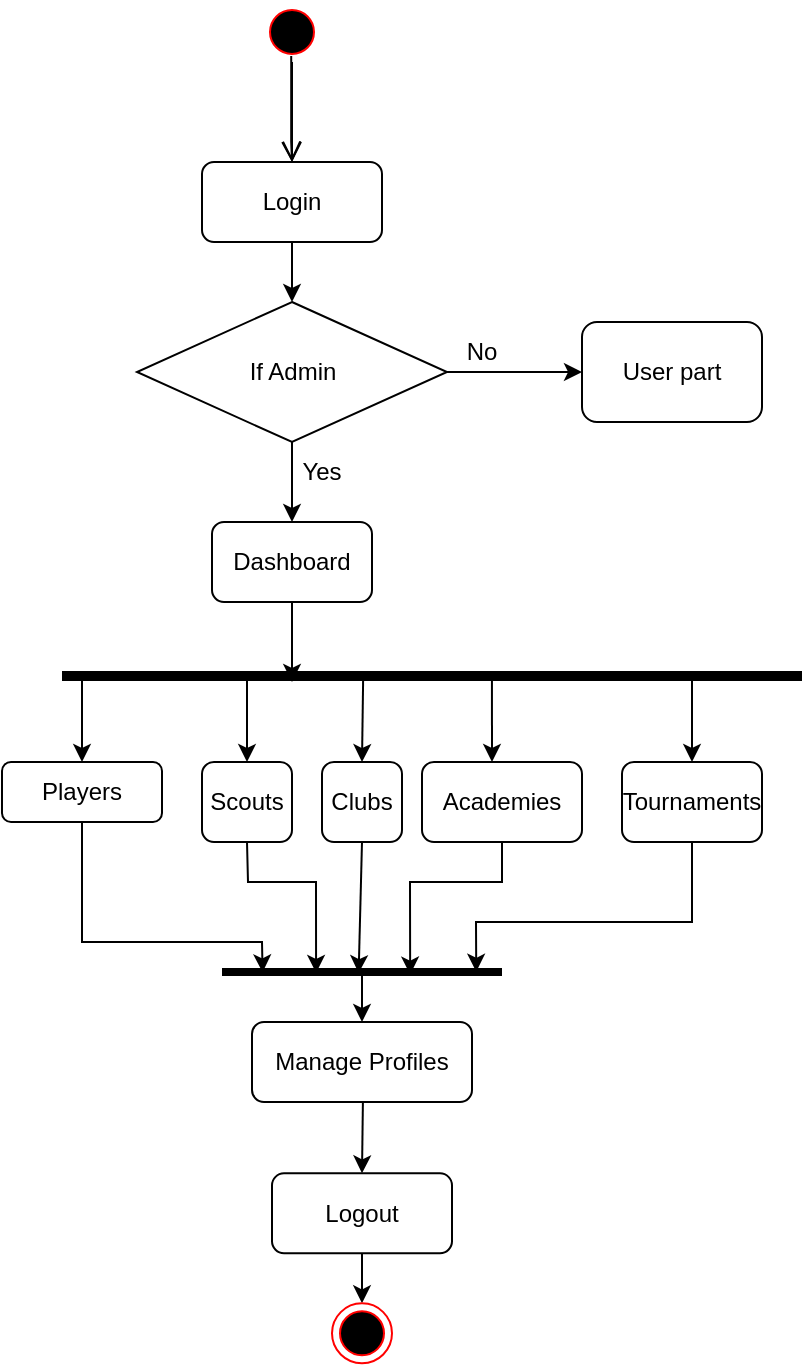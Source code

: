 <mxfile version="20.6.0" type="github">
  <diagram id="UdVXalaIFyV3JvYgVIU5" name="Page-1">
    <mxGraphModel dx="1424" dy="827" grid="1" gridSize="10" guides="1" tooltips="1" connect="1" arrows="1" fold="1" page="1" pageScale="1" pageWidth="827" pageHeight="1169" math="0" shadow="0">
      <root>
        <mxCell id="0" />
        <mxCell id="1" parent="0" />
        <mxCell id="X-x3WmzN7NNkeGSFywyI-3" value="Login" style="rounded=1;whiteSpace=wrap;html=1;fillColor=#FFFFFF;strokeWidth=1;" parent="1" vertex="1">
          <mxGeometry x="250" y="190" width="90" height="40" as="geometry" />
        </mxCell>
        <mxCell id="X-x3WmzN7NNkeGSFywyI-4" value="" style="ellipse;html=1;shape=startState;fillColor=#000000;strokeColor=#ff0000;strokeWidth=1;" parent="1" vertex="1">
          <mxGeometry x="280" y="110" width="30" height="30" as="geometry" />
        </mxCell>
        <mxCell id="X-x3WmzN7NNkeGSFywyI-5" value="" style="edgeStyle=orthogonalEdgeStyle;html=1;verticalAlign=bottom;endArrow=open;endSize=8;strokeColor=#000000;rounded=0;strokeWidth=1;" parent="1" source="X-x3WmzN7NNkeGSFywyI-4" edge="1">
          <mxGeometry relative="1" as="geometry">
            <mxPoint x="295" y="190" as="targetPoint" />
          </mxGeometry>
        </mxCell>
        <mxCell id="X-x3WmzN7NNkeGSFywyI-8" value="" style="endArrow=classic;html=1;rounded=0;strokeColor=#000000;exitX=0.5;exitY=1;exitDx=0;exitDy=0;strokeWidth=1;" parent="1" source="X-x3WmzN7NNkeGSFywyI-3" target="X-x3WmzN7NNkeGSFywyI-9" edge="1">
          <mxGeometry width="50" height="50" relative="1" as="geometry">
            <mxPoint x="300" y="340" as="sourcePoint" />
            <mxPoint x="295" y="290" as="targetPoint" />
          </mxGeometry>
        </mxCell>
        <mxCell id="X-x3WmzN7NNkeGSFywyI-15" style="edgeStyle=orthogonalEdgeStyle;rounded=0;orthogonalLoop=1;jettySize=auto;html=1;strokeColor=#000000;strokeWidth=1;" parent="1" source="X-x3WmzN7NNkeGSFywyI-9" edge="1">
          <mxGeometry relative="1" as="geometry">
            <mxPoint x="295" y="370" as="targetPoint" />
          </mxGeometry>
        </mxCell>
        <mxCell id="X-x3WmzN7NNkeGSFywyI-9" value="If Admin" style="rhombus;whiteSpace=wrap;html=1;fillColor=#FFFFFF;strokeWidth=1;" parent="1" vertex="1">
          <mxGeometry x="217.5" y="260" width="155" height="70" as="geometry" />
        </mxCell>
        <mxCell id="X-x3WmzN7NNkeGSFywyI-10" value="" style="endArrow=classic;html=1;rounded=0;strokeColor=#000000;exitX=1;exitY=0.5;exitDx=0;exitDy=0;strokeWidth=1;" parent="1" source="X-x3WmzN7NNkeGSFywyI-9" edge="1">
          <mxGeometry width="50" height="50" relative="1" as="geometry">
            <mxPoint x="530" y="340" as="sourcePoint" />
            <mxPoint x="440" y="295" as="targetPoint" />
          </mxGeometry>
        </mxCell>
        <mxCell id="X-x3WmzN7NNkeGSFywyI-11" value="No" style="text;html=1;strokeColor=none;fillColor=none;align=center;verticalAlign=middle;whiteSpace=wrap;rounded=0;strokeWidth=1;" parent="1" vertex="1">
          <mxGeometry x="360" y="270" width="60" height="30" as="geometry" />
        </mxCell>
        <mxCell id="X-x3WmzN7NNkeGSFywyI-12" value="Yes" style="text;html=1;strokeColor=none;fillColor=none;align=center;verticalAlign=middle;whiteSpace=wrap;rounded=0;strokeWidth=1;" parent="1" vertex="1">
          <mxGeometry x="280" y="330" width="60" height="30" as="geometry" />
        </mxCell>
        <mxCell id="X-x3WmzN7NNkeGSFywyI-17" value="User part" style="rounded=1;whiteSpace=wrap;html=1;fillColor=#FFFFFF;strokeWidth=1;" parent="1" vertex="1">
          <mxGeometry x="440" y="270" width="90" height="50" as="geometry" />
        </mxCell>
        <mxCell id="X-x3WmzN7NNkeGSFywyI-18" value="Dashboard" style="rounded=1;whiteSpace=wrap;html=1;fillColor=#FFFFFF;strokeWidth=1;" parent="1" vertex="1">
          <mxGeometry x="255" y="370" width="80" height="40" as="geometry" />
        </mxCell>
        <mxCell id="X-x3WmzN7NNkeGSFywyI-19" value="" style="edgeStyle=orthogonalEdgeStyle;html=1;verticalAlign=bottom;endArrow=open;endSize=8;strokeColor=#000000;rounded=0;strokeWidth=1;exitX=0.487;exitY=0.902;exitDx=0;exitDy=0;exitPerimeter=0;" parent="1" source="X-x3WmzN7NNkeGSFywyI-4" edge="1">
          <mxGeometry relative="1" as="geometry">
            <mxPoint x="295" y="190" as="targetPoint" />
            <mxPoint x="295" y="140" as="sourcePoint" />
            <Array as="points">
              <mxPoint x="295" y="180" />
              <mxPoint x="295" y="180" />
            </Array>
          </mxGeometry>
        </mxCell>
        <mxCell id="X-x3WmzN7NNkeGSFywyI-21" value="" style="endArrow=classic;html=1;rounded=0;strokeColor=#000000;exitX=0.5;exitY=1;exitDx=0;exitDy=0;strokeWidth=1;" parent="1" source="X-x3WmzN7NNkeGSFywyI-18" edge="1">
          <mxGeometry width="50" height="50" relative="1" as="geometry">
            <mxPoint x="300" y="540" as="sourcePoint" />
            <mxPoint x="295" y="450" as="targetPoint" />
          </mxGeometry>
        </mxCell>
        <mxCell id="X-x3WmzN7NNkeGSFywyI-22" value="" style="line;strokeWidth=5;fillColor=none;align=left;verticalAlign=middle;spacingTop=-1;spacingLeft=3;spacingRight=3;rotatable=0;labelPosition=right;points=[];portConstraint=eastwest;" parent="1" vertex="1">
          <mxGeometry x="180" y="445" width="370" height="4" as="geometry" />
        </mxCell>
        <mxCell id="X-x3WmzN7NNkeGSFywyI-24" value="" style="endArrow=classic;html=1;rounded=0;strokeColor=#000000;strokeWidth=1;exitX=0.027;exitY=0.393;exitDx=0;exitDy=0;exitPerimeter=0;" parent="1" edge="1" source="X-x3WmzN7NNkeGSFywyI-22">
          <mxGeometry width="50" height="50" relative="1" as="geometry">
            <mxPoint x="190" y="450" as="sourcePoint" />
            <mxPoint x="190" y="490" as="targetPoint" />
            <Array as="points" />
          </mxGeometry>
        </mxCell>
        <mxCell id="X-x3WmzN7NNkeGSFywyI-31" value="" style="endArrow=classic;html=1;rounded=0;strokeColor=#000000;entryX=0.5;entryY=0;entryDx=0;entryDy=0;strokeWidth=1;exitX=0.25;exitY=0.567;exitDx=0;exitDy=0;exitPerimeter=0;" parent="1" target="X-x3WmzN7NNkeGSFywyI-34" edge="1" source="X-x3WmzN7NNkeGSFywyI-22">
          <mxGeometry width="50" height="50" relative="1" as="geometry">
            <mxPoint x="272.25" y="445" as="sourcePoint" />
            <mxPoint x="272.75" y="490" as="targetPoint" />
          </mxGeometry>
        </mxCell>
        <mxCell id="X-x3WmzN7NNkeGSFywyI-32" value="Players" style="rounded=1;whiteSpace=wrap;html=1;strokeWidth=1;fillColor=#FFFFFF;" parent="1" vertex="1">
          <mxGeometry x="150" y="490" width="80" height="30" as="geometry" />
        </mxCell>
        <mxCell id="X-x3WmzN7NNkeGSFywyI-34" value="Scouts" style="rounded=1;whiteSpace=wrap;html=1;strokeWidth=1;fillColor=#FFFFFF;" parent="1" vertex="1">
          <mxGeometry x="250" y="490" width="45" height="40" as="geometry" />
        </mxCell>
        <mxCell id="X-x3WmzN7NNkeGSFywyI-36" value="Academies" style="rounded=1;whiteSpace=wrap;html=1;strokeWidth=1;fillColor=#FFFFFF;" parent="1" vertex="1">
          <mxGeometry x="360" y="490" width="80" height="40" as="geometry" />
        </mxCell>
        <mxCell id="X-x3WmzN7NNkeGSFywyI-37" value="" style="endArrow=classic;html=1;rounded=0;strokeColor=#000000;strokeWidth=1;exitX=0.581;exitY=0.568;exitDx=0;exitDy=0;exitPerimeter=0;" parent="1" edge="1" source="X-x3WmzN7NNkeGSFywyI-22">
          <mxGeometry width="50" height="50" relative="1" as="geometry">
            <mxPoint x="395" y="450" as="sourcePoint" />
            <mxPoint x="395" y="490" as="targetPoint" />
          </mxGeometry>
        </mxCell>
        <mxCell id="X-x3WmzN7NNkeGSFywyI-38" value="" style="line;strokeWidth=4;fillColor=none;align=left;verticalAlign=middle;spacingTop=-1;spacingLeft=3;spacingRight=3;rotatable=0;labelPosition=right;points=[];portConstraint=eastwest;" parent="1" vertex="1">
          <mxGeometry x="260" y="590" width="140" height="10" as="geometry" />
        </mxCell>
        <mxCell id="X-x3WmzN7NNkeGSFywyI-49" value="Tournaments" style="rounded=1;whiteSpace=wrap;html=1;strokeWidth=1;fillColor=#FFFFFF;" parent="1" vertex="1">
          <mxGeometry x="460" y="490" width="70" height="40" as="geometry" />
        </mxCell>
        <mxCell id="X-x3WmzN7NNkeGSFywyI-50" value="" style="endArrow=classic;html=1;rounded=0;strokeColor=#000000;entryX=0.5;entryY=0;entryDx=0;entryDy=0;strokeWidth=1;" parent="1" target="X-x3WmzN7NNkeGSFywyI-49" edge="1">
          <mxGeometry width="50" height="50" relative="1" as="geometry">
            <mxPoint x="495" y="447" as="sourcePoint" />
            <mxPoint x="405" y="500" as="targetPoint" />
          </mxGeometry>
        </mxCell>
        <mxCell id="X-x3WmzN7NNkeGSFywyI-72" value="Clubs" style="rounded=1;whiteSpace=wrap;html=1;strokeWidth=1;fillColor=#FFFFFF;" parent="1" vertex="1">
          <mxGeometry x="310" y="490" width="40" height="40" as="geometry" />
        </mxCell>
        <mxCell id="X-x3WmzN7NNkeGSFywyI-73" value="" style="endArrow=classic;html=1;rounded=0;strokeColor=#000000;strokeWidth=1;exitX=0.407;exitY=0.46;exitDx=0;exitDy=0;exitPerimeter=0;" parent="1" edge="1" source="X-x3WmzN7NNkeGSFywyI-22">
          <mxGeometry width="50" height="50" relative="1" as="geometry">
            <mxPoint x="329.75" y="449" as="sourcePoint" />
            <mxPoint x="330" y="490" as="targetPoint" />
          </mxGeometry>
        </mxCell>
        <mxCell id="X-x3WmzN7NNkeGSFywyI-83" value="Logout" style="rounded=1;whiteSpace=wrap;html=1;strokeWidth=1;fillColor=#FFFFFF;" parent="1" vertex="1">
          <mxGeometry x="285" y="695.67" width="90" height="40" as="geometry" />
        </mxCell>
        <mxCell id="X-x3WmzN7NNkeGSFywyI-84" value="" style="endArrow=classic;html=1;rounded=0;strokeColor=#000000;strokeWidth=1;exitX=0.43;exitY=0.433;exitDx=0;exitDy=0;exitPerimeter=0;entryX=0.5;entryY=0;entryDx=0;entryDy=0;" parent="1" target="X-x3WmzN7NNkeGSFywyI-83" edge="1">
          <mxGeometry width="50" height="50" relative="1" as="geometry">
            <mxPoint x="330.45" y="660.0" as="sourcePoint" />
            <mxPoint x="470" y="665.67" as="targetPoint" />
          </mxGeometry>
        </mxCell>
        <mxCell id="X-x3WmzN7NNkeGSFywyI-85" value="" style="endArrow=classic;html=1;rounded=0;strokeColor=#000000;strokeWidth=1;exitX=0.5;exitY=1;exitDx=0;exitDy=0;" parent="1" source="X-x3WmzN7NNkeGSFywyI-83" target="X-x3WmzN7NNkeGSFywyI-86" edge="1">
          <mxGeometry width="50" height="50" relative="1" as="geometry">
            <mxPoint x="322.5" y="805.67" as="sourcePoint" />
            <mxPoint x="330" y="775.67" as="targetPoint" />
          </mxGeometry>
        </mxCell>
        <mxCell id="X-x3WmzN7NNkeGSFywyI-86" value="" style="ellipse;html=1;shape=endState;fillColor=#000000;strokeColor=#ff0000;strokeWidth=1;" parent="1" vertex="1">
          <mxGeometry x="315" y="760.67" width="30" height="30" as="geometry" />
        </mxCell>
        <mxCell id="tImJpin2luEkdLtu3oCp-4" value="Manage Profiles" style="rounded=1;whiteSpace=wrap;html=1;" vertex="1" parent="1">
          <mxGeometry x="275" y="620" width="110" height="40" as="geometry" />
        </mxCell>
        <mxCell id="tImJpin2luEkdLtu3oCp-5" value="" style="endArrow=classic;html=1;rounded=0;exitX=0.5;exitY=1;exitDx=0;exitDy=0;entryX=0.145;entryY=0.517;entryDx=0;entryDy=0;entryPerimeter=0;" edge="1" parent="1" source="X-x3WmzN7NNkeGSFywyI-32" target="X-x3WmzN7NNkeGSFywyI-38">
          <mxGeometry width="50" height="50" relative="1" as="geometry">
            <mxPoint x="190" y="560" as="sourcePoint" />
            <mxPoint x="240" y="510" as="targetPoint" />
            <Array as="points">
              <mxPoint x="190" y="580" />
              <mxPoint x="280" y="580" />
            </Array>
          </mxGeometry>
        </mxCell>
        <mxCell id="tImJpin2luEkdLtu3oCp-6" value="" style="endArrow=classic;html=1;rounded=0;exitX=0.5;exitY=1;exitDx=0;exitDy=0;entryX=0.336;entryY=0.544;entryDx=0;entryDy=0;entryPerimeter=0;" edge="1" parent="1" source="X-x3WmzN7NNkeGSFywyI-34" target="X-x3WmzN7NNkeGSFywyI-38">
          <mxGeometry width="50" height="50" relative="1" as="geometry">
            <mxPoint x="330" y="600" as="sourcePoint" />
            <mxPoint x="380" y="550" as="targetPoint" />
            <Array as="points">
              <mxPoint x="273" y="550" />
              <mxPoint x="307" y="550" />
            </Array>
          </mxGeometry>
        </mxCell>
        <mxCell id="tImJpin2luEkdLtu3oCp-7" value="" style="endArrow=classic;html=1;rounded=0;exitX=0.5;exitY=1;exitDx=0;exitDy=0;entryX=0.488;entryY=0.556;entryDx=0;entryDy=0;entryPerimeter=0;" edge="1" parent="1" source="X-x3WmzN7NNkeGSFywyI-72" target="X-x3WmzN7NNkeGSFywyI-38">
          <mxGeometry width="50" height="50" relative="1" as="geometry">
            <mxPoint x="330" y="600" as="sourcePoint" />
            <mxPoint x="380" y="550" as="targetPoint" />
          </mxGeometry>
        </mxCell>
        <mxCell id="tImJpin2luEkdLtu3oCp-8" value="" style="endArrow=classic;html=1;rounded=0;exitX=0.5;exitY=1;exitDx=0;exitDy=0;entryX=0.672;entryY=0.629;entryDx=0;entryDy=0;entryPerimeter=0;" edge="1" parent="1" source="X-x3WmzN7NNkeGSFywyI-36" target="X-x3WmzN7NNkeGSFywyI-38">
          <mxGeometry width="50" height="50" relative="1" as="geometry">
            <mxPoint x="390" y="580" as="sourcePoint" />
            <mxPoint x="440" y="530" as="targetPoint" />
            <Array as="points">
              <mxPoint x="400" y="550" />
              <mxPoint x="354" y="550" />
            </Array>
          </mxGeometry>
        </mxCell>
        <mxCell id="tImJpin2luEkdLtu3oCp-9" value="" style="endArrow=classic;html=1;rounded=0;exitX=0.5;exitY=1;exitDx=0;exitDy=0;entryX=0.908;entryY=0.488;entryDx=0;entryDy=0;entryPerimeter=0;" edge="1" parent="1" source="X-x3WmzN7NNkeGSFywyI-49" target="X-x3WmzN7NNkeGSFywyI-38">
          <mxGeometry width="50" height="50" relative="1" as="geometry">
            <mxPoint x="460" y="585" as="sourcePoint" />
            <mxPoint x="510" y="535" as="targetPoint" />
            <Array as="points">
              <mxPoint x="495" y="570" />
              <mxPoint x="387" y="570" />
            </Array>
          </mxGeometry>
        </mxCell>
        <mxCell id="tImJpin2luEkdLtu3oCp-10" value="" style="endArrow=classic;html=1;rounded=0;entryX=0.5;entryY=0;entryDx=0;entryDy=0;" edge="1" parent="1" target="tImJpin2luEkdLtu3oCp-4">
          <mxGeometry width="50" height="50" relative="1" as="geometry">
            <mxPoint x="330" y="595" as="sourcePoint" />
            <mxPoint x="310" y="650" as="targetPoint" />
          </mxGeometry>
        </mxCell>
      </root>
    </mxGraphModel>
  </diagram>
</mxfile>
